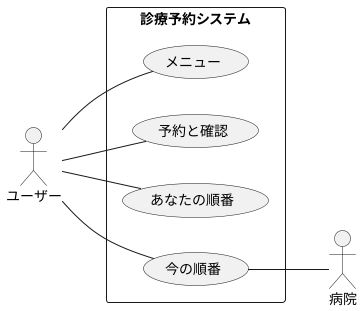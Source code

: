 @startuml 演習6-3_ユースケース図_診察予約システム.pu
hide footbox
left to right direction
actor ユーザー
actor 病院
rectangle 診療予約システム{
usecase メニュー
usecase 予約と確認
usecase あなたの順番
usecase 今の順番
} 
ユーザー -- メニュー
ユーザー -- 予約と確認
ユーザー -- あなたの順番
ユーザー -- 今の順番
今の順番 -- 病院
@enduml